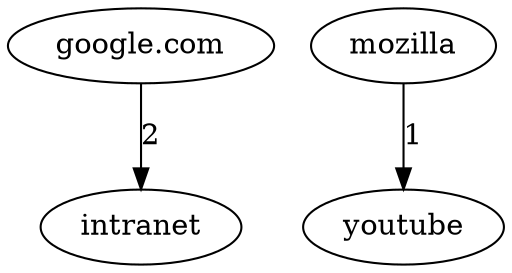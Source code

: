 digraph { 
node0 [label="google.com"];
node1 [label="intranet"];
node2 [label="mozilla"];
node3 [label="youtube"];
node0 -> node1 [label="2"];
node2 -> node3 [label="1"];
}
